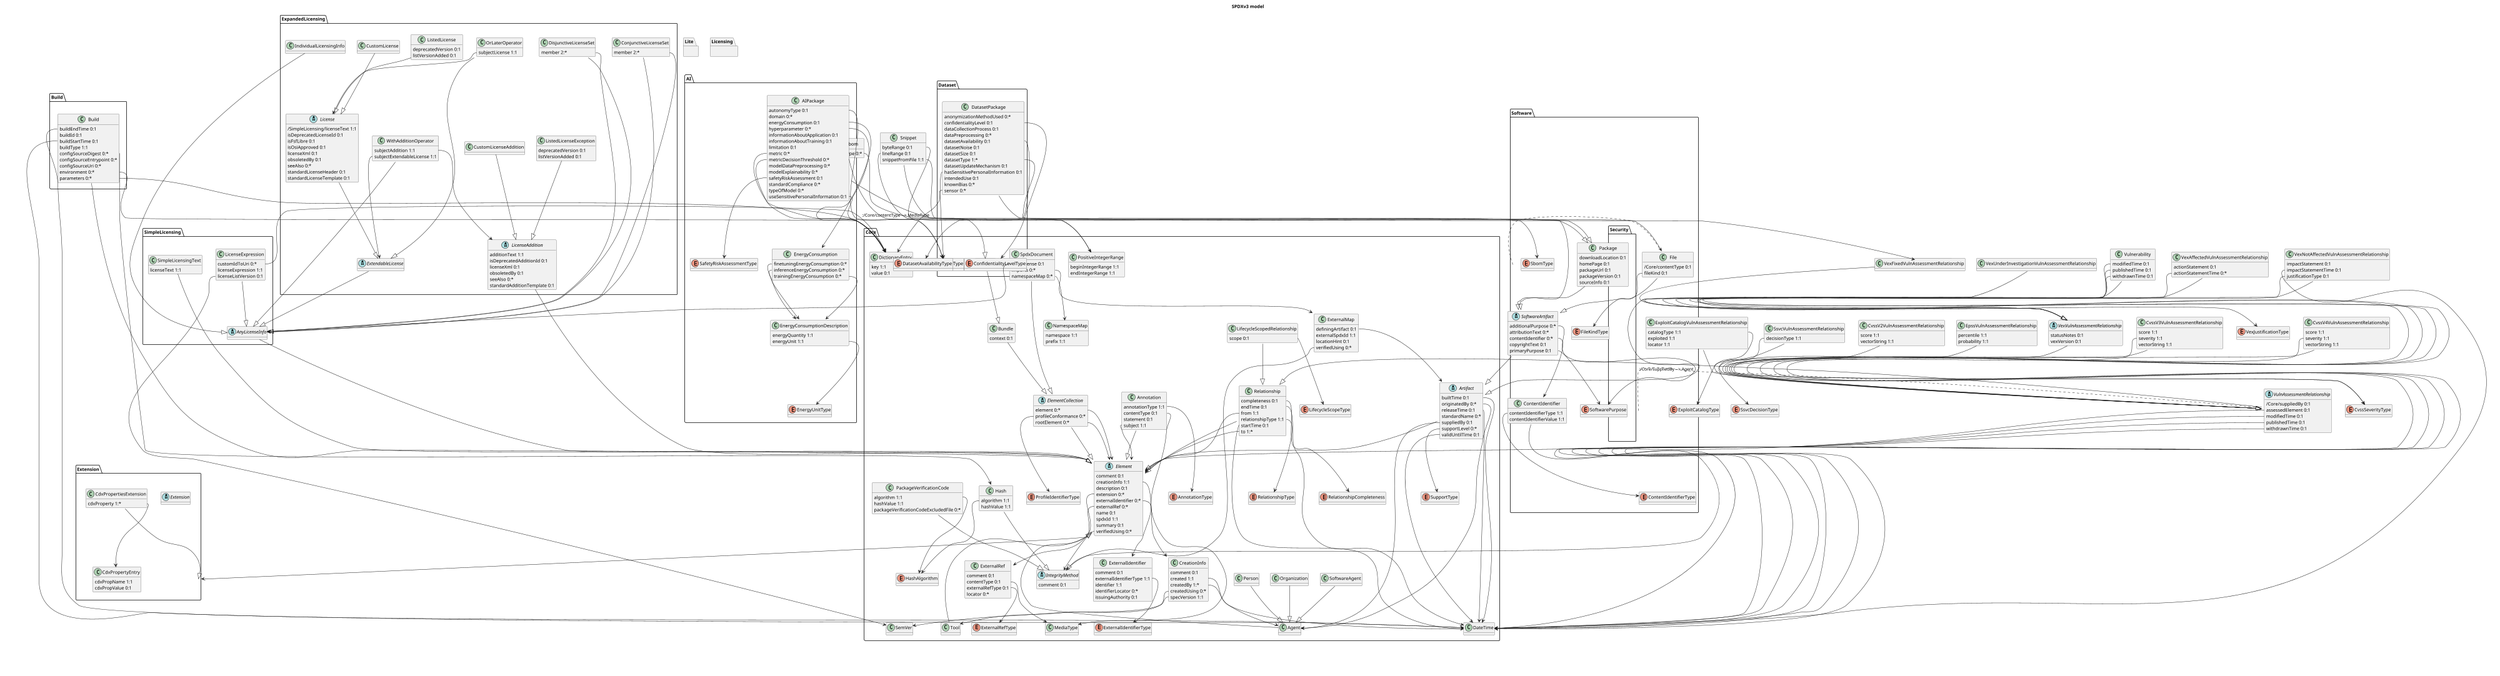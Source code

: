 
@startuml
'Automatically generated by spec-parser v2.3.0 on 2024-08-05T09:25:56.139225+00:00

title SPDXv3 model
scale 4000*4000
hide methods
skinparam packageStyle folder

package SimpleLicensing {
}
package Core {
}
package Lite {
}
package Build {
}
package ExpandedLicensing {
}
package Extension {
}
package Software {
}
package AI {
}
package Licensing {
}
package Dataset {
}
package Security {
}
class SimpleLicensing.SimpleLicensingText {
	licenseText 1:1
}
abstract SimpleLicensing.AnyLicenseInfo {
}
class SimpleLicensing.LicenseExpression {
	customIdToUri 0:*
	licenseExpression 1:1
	licenseListVersion 0:1
}
class Core.DictionaryEntry {
	key 1:1
	value 0:1
}
class Core.ExternalRef {
	comment 0:1
	contentType 0:1
	externalRefType 0:1
	locator 0:*
}
class Core.LifecycleScopedRelationship {
	scope 0:1
}
class Core.Organization {
}
class Core.Person {
}
class Core.CreationInfo {
	comment 0:1
	created 1:1
	createdBy 1:*
	createdUsing 0:*
	specVersion 1:1
}
class Core.ExternalMap {
	definingArtifact 0:1
	externalSpdxId 1:1
	locationHint 0:1
	verifiedUsing 0:*
}
abstract Core.ElementCollection {
	element 0:*
	profileConformance 0:*
	rootElement 0:*
}
class Core.ExternalIdentifier {
	comment 0:1
	externalIdentifierType 1:1
	identifier 1:1
	identifierLocator 0:*
	issuingAuthority 0:1
}
class Core.Tool {
}
class Core.Hash {
	algorithm 1:1
	hashValue 1:1
}
class Core.Bundle {
	context 0:1
}
class Core.Agent {
}
class Core.Bom {
}
abstract Core.IntegrityMethod {
	comment 0:1
}
class Core.SoftwareAgent {
}
class Core.Annotation {
	annotationType 1:1
	contentType 0:1
	statement 0:1
	subject 1:1
}
abstract Core.Element {
	comment 0:1
	creationInfo 1:1
	description 0:1
	extension 0:*
	externalIdentifier 0:*
	externalRef 0:*
	name 0:1
	spdxId 1:1
	summary 0:1
	verifiedUsing 0:*
}
class Core.PositiveIntegerRange {
	beginIntegerRange 1:1
	endIntegerRange 1:1
}
class Core.NamespaceMap {
	namespace 1:1
	prefix 1:1
}
class Core.Relationship {
	completeness 0:1
	endTime 0:1
	from 1:1
	relationshipType 1:1
	startTime 0:1
	to 1:*
}
abstract Core.Artifact {
	builtTime 0:1
	originatedBy 0:*
	releaseTime 0:1
	standardName 0:*
	suppliedBy 0:1
	supportLevel 0:*
	validUntilTime 0:1
}
class Core.SpdxDocument {
	dataLicense 0:1
	imports 0:*
	namespaceMap 0:*
}
class Core.PackageVerificationCode {
	algorithm 1:1
	hashValue 1:1
	packageVerificationCodeExcludedFile 0:*
}
class Build.Build {
	buildEndTime 0:1
	buildId 0:1
	buildStartTime 0:1
	buildType 1:1
	configSourceDigest 0:*
	configSourceEntrypoint 0:*
	configSourceUri 0:*
	environment 0:*
	parameters 0:*
}
class ExpandedLicensing.ListedLicenseException {
	deprecatedVersion 0:1
	listVersionAdded 0:1
}
class ExpandedLicensing.IndividualLicensingInfo {
}
abstract ExpandedLicensing.LicenseAddition {
	additionText 1:1
	isDeprecatedAdditionId 0:1
	licenseXml 0:1
	obsoletedBy 0:1
	seeAlso 0:*
	standardAdditionTemplate 0:1
}
class ExpandedLicensing.OrLaterOperator {
	subjectLicense 1:1
}
class ExpandedLicensing.DisjunctiveLicenseSet {
	member 2:*
}
class ExpandedLicensing.ListedLicense {
	deprecatedVersion 0:1
	listVersionAdded 0:1
}
class ExpandedLicensing.WithAdditionOperator {
	subjectAddition 1:1
	subjectExtendableLicense 1:1
}
class ExpandedLicensing.CustomLicense {
}
class ExpandedLicensing.ConjunctiveLicenseSet {
	member 2:*
}
class ExpandedLicensing.CustomLicenseAddition {
}
abstract ExpandedLicensing.ExtendableLicense {
}
abstract ExpandedLicensing.License {
	/SimpleLicensing/licenseText 1:1
	isDeprecatedLicenseId 0:1
	isFsfLibre 0:1
	isOsiApproved 0:1
	licenseXml 0:1
	obsoletedBy 0:1
	seeAlso 0:*
	standardLicenseHeader 0:1
	standardLicenseTemplate 0:1
}
class Extension.CdxPropertyEntry {
	cdxPropName 1:1
	cdxPropValue 0:1
}
abstract Extension.Extension {
}
class Extension.CdxPropertiesExtension {
	cdxProperty 1:*
}
class Software.ContentIdentifier {
	contentIdentifierType 1:1
	contentIdentifierValue 1:1
}
class Software.Sbom {
	sbomType 0:*
}
class Software.Package {
	downloadLocation 0:1
	homePage 0:1
	packageUrl 0:1
	packageVersion 0:1
	sourceInfo 0:1
}
class Software.Snippet {
	byteRange 0:1
	lineRange 0:1
	snippetFromFile 1:1
}
abstract Software.SoftwareArtifact {
	additionalPurpose 0:*
	attributionText 0:*
	contentIdentifier 0:*
	copyrightText 0:1
	primaryPurpose 0:1
}
class Software.File {
	/Core/contentType 0:1
	fileKind 0:1
}
class AI.EnergyConsumptionDescription {
	energyQuantity 1:1
	energyUnit 1:1
}
class AI.AIPackage {
	autonomyType 0:1
	domain 0:*
	energyConsumption 0:1
	hyperparameter 0:*
	informationAboutApplication 0:1
	informationAboutTraining 0:1
	limitation 0:1
	metric 0:*
	metricDecisionThreshold 0:*
	modelDataPreprocessing 0:*
	modelExplainability 0:*
	safetyRiskAssessment 0:1
	standardCompliance 0:*
	typeOfModel 0:*
	useSensitivePersonalInformation 0:1
}
class AI.EnergyConsumption {
	finetuningEnergyConsumption 0:*
	inferenceEnergyConsumption 0:*
	trainingEnergyConsumption 0:*
}
class Dataset.DatasetPackage {
	anonymizationMethodUsed 0:*
	confidentialityLevel 0:1
	dataCollectionProcess 0:1
	dataPreprocessing 0:*
	datasetAvailability 0:1
	datasetNoise 0:1
	datasetSize 0:1
	datasetType 1:*
	datasetUpdateMechanism 0:1
	hasSensitivePersonalInformation 0:1
	intendedUse 0:1
	knownBias 0:*
	sensor 0:*
}
class Security.Vulnerability {
	modifiedTime 0:1
	publishedTime 0:1
	withdrawnTime 0:1
}
class Security.CvssV4VulnAssessmentRelationship {
	score 1:1
	severity 1:1
	vectorString 1:1
}
class Security.CvssV3VulnAssessmentRelationship {
	score 1:1
	severity 1:1
	vectorString 1:1
}
class Security.VexFixedVulnAssessmentRelationship {
}
class Security.VexAffectedVulnAssessmentRelationship {
	actionStatement 0:1
	actionStatementTime 0:*
}
class Security.VexNotAffectedVulnAssessmentRelationship {
	impactStatement 0:1
	impactStatementTime 0:1
	justificationType 0:1
}
class Security.EpssVulnAssessmentRelationship {
	percentile 1:1
	probability 1:1
}
class Security.CvssV2VulnAssessmentRelationship {
	score 1:1
	vectorString 1:1
}
abstract Security.VexVulnAssessmentRelationship {
	statusNotes 0:1
	vexVersion 0:1
}
abstract Security.VulnAssessmentRelationship {
	/Core/suppliedBy 0:1
	assessedElement 0:1
	modifiedTime 0:1
	publishedTime 0:1
	withdrawnTime 0:1
}
class Security.SsvcVulnAssessmentRelationship {
	decisionType 1:1
}
class Security.VexUnderInvestigationVulnAssessmentRelationship {
}
class Security.ExploitCatalogVulnAssessmentRelationship {
	catalogType 1:1
	exploited 1:1
	locator 1:1
}
enum Core.RelationshipCompleteness {
}
enum Core.ExternalRefType {
}
enum Core.HashAlgorithm {
}
enum Core.PresenceType {
}
enum Core.ExternalIdentifierType {
}
enum Core.AnnotationType {
}
enum Core.SupportType {
}
enum Core.LifecycleScopeType {
}
enum Core.RelationshipType {
}
enum Core.ProfileIdentifierType {
}
enum Software.SoftwarePurpose {
}
enum Software.SbomType {
}
enum Software.ContentIdentifierType {
}
enum Software.FileKindType {
}
enum AI.SafetyRiskAssessmentType {
}
enum AI.EnergyUnitType {
}
enum Dataset.DatasetType {
}
enum Dataset.DatasetAvailabilityType {
}
enum Dataset.ConfidentialityLevelType {
}
enum Security.CvssSeverityType {
}
enum Security.SsvcDecisionType {
}
enum Security.ExploitCatalogType {
}
enum Security.VexJustificationType {
}
class Core.DateTime {
}
class Core.SemVer {
}
class Core.MediaType {
}
SimpleLicensing.SimpleLicensingText --|> Element
SimpleLicensing.AnyLicenseInfo --|> Element
SimpleLicensing.LicenseExpression --|> AnyLicenseInfo
Core.LifecycleScopedRelationship --|> Relationship
Core.Organization --|> Agent
Core.Person --|> Agent
Core.ElementCollection --|> Element
Core.Tool --|> Element
Core.Hash --|> IntegrityMethod
Core.Bundle --|> ElementCollection
Core.Agent --|> Element
Core.Bom --|> Bundle
Core.SoftwareAgent --|> Agent
Core.Annotation --|> Element
Core.Relationship --|> Element
Core.Artifact --|> Element
Core.SpdxDocument --|> ElementCollection
Core.PackageVerificationCode --|> IntegrityMethod
Build.Build --|> Element
ExpandedLicensing.ListedLicenseException --|> LicenseAddition
ExpandedLicensing.IndividualLicensingInfo --|> AnyLicenseInfo
ExpandedLicensing.LicenseAddition --|> Element
ExpandedLicensing.OrLaterOperator --|> ExtendableLicense
ExpandedLicensing.DisjunctiveLicenseSet --|> AnyLicenseInfo
ExpandedLicensing.ListedLicense --|> License
ExpandedLicensing.WithAdditionOperator --|> AnyLicenseInfo
ExpandedLicensing.CustomLicense --|> License
ExpandedLicensing.ConjunctiveLicenseSet --|> AnyLicenseInfo
ExpandedLicensing.CustomLicenseAddition --|> LicenseAddition
ExpandedLicensing.ExtendableLicense --|> AnyLicenseInfo
ExpandedLicensing.License --|> ExtendableLicense
Extension.CdxPropertiesExtension --|> Extension
Software.ContentIdentifier --|> IntegrityMethod
Software.Sbom --|> Bom
Software.Package --|> SoftwareArtifact
Software.Snippet --|> SoftwareArtifact
Software.SoftwareArtifact --|> Artifact
Software.File --|> SoftwareArtifact
AI.AIPackage --|> Package
Dataset.DatasetPackage --|> Package
Security.Vulnerability --|> Artifact
Security.CvssV4VulnAssessmentRelationship --|> VulnAssessmentRelationship
Security.CvssV3VulnAssessmentRelationship --|> VulnAssessmentRelationship
Security.VexFixedVulnAssessmentRelationship --|> VexVulnAssessmentRelationship
Security.VexAffectedVulnAssessmentRelationship --|> VexVulnAssessmentRelationship
Security.VexNotAffectedVulnAssessmentRelationship --|> VexVulnAssessmentRelationship
Security.EpssVulnAssessmentRelationship --|> VulnAssessmentRelationship
Security.CvssV2VulnAssessmentRelationship --|> VulnAssessmentRelationship
Security.VexVulnAssessmentRelationship --|> VulnAssessmentRelationship
Security.VulnAssessmentRelationship --|> Relationship
Security.SsvcVulnAssessmentRelationship --|> VulnAssessmentRelationship
Security.VexUnderInvestigationVulnAssessmentRelationship --|> VexVulnAssessmentRelationship
Security.ExploitCatalogVulnAssessmentRelationship --|> VulnAssessmentRelationship
SimpleLicensing.LicenseExpression::customIdToUri --> DictionaryEntry
SimpleLicensing.LicenseExpression::licenseListVersion --> SemVer
Core.ExternalRef::contentType --> MediaType
Core.ExternalRef::externalRefType --> ExternalRefType
Core.LifecycleScopedRelationship::scope --> LifecycleScopeType
Core.CreationInfo::created --> DateTime
Core.CreationInfo::createdBy --> Agent
Core.CreationInfo::createdUsing --> Tool
Core.CreationInfo::specVersion --> SemVer
Core.ExternalMap::definingArtifact --> Artifact
Core.ExternalMap::verifiedUsing --> IntegrityMethod
Core.ElementCollection::element --> Element
Core.ElementCollection::profileConformance --> ProfileIdentifierType
Core.ElementCollection::rootElement --> Element
Core.ExternalIdentifier::externalIdentifierType --> ExternalIdentifierType
Core.Hash::algorithm --> HashAlgorithm
Core.Annotation::annotationType --> AnnotationType
Core.Annotation::contentType --> MediaType
Core.Annotation::subject --> Element
Core.Element::creationInfo --> CreationInfo
Core.Element::extension --> Extension
Core.Element::externalIdentifier --> ExternalIdentifier
Core.Element::externalRef --> ExternalRef
Core.Element::verifiedUsing --> IntegrityMethod
Core.Relationship::completeness --> RelationshipCompleteness
Core.Relationship::endTime --> DateTime
Core.Relationship::from --> Element
Core.Relationship::relationshipType --> RelationshipType
Core.Relationship::startTime --> DateTime
Core.Relationship::to --> Element
Core.Artifact::builtTime --> DateTime
Core.Artifact::originatedBy --> Agent
Core.Artifact::releaseTime --> DateTime
Core.Artifact::suppliedBy --> Agent
Core.Artifact::supportLevel --> SupportType
Core.Artifact::validUntilTime --> DateTime
Core.SpdxDocument::dataLicense --> AnyLicenseInfo
Core.SpdxDocument::imports --> ExternalMap
Core.SpdxDocument::namespaceMap --> NamespaceMap
Core.PackageVerificationCode::algorithm --> HashAlgorithm
Build.Build::buildEndTime --> DateTime
Build.Build::buildStartTime --> DateTime
Build.Build::configSourceDigest --> Hash
Build.Build::environment --> DictionaryEntry
Build.Build::parameters --> DictionaryEntry
ExpandedLicensing.OrLaterOperator::subjectLicense --> License
ExpandedLicensing.DisjunctiveLicenseSet::member --> AnyLicenseInfo
ExpandedLicensing.WithAdditionOperator::subjectAddition --> LicenseAddition
ExpandedLicensing.WithAdditionOperator::subjectExtendableLicense --> ExtendableLicense
ExpandedLicensing.ConjunctiveLicenseSet::member --> AnyLicenseInfo
Extension.CdxPropertiesExtension::cdxProperty --> CdxPropertyEntry
Software.ContentIdentifier::contentIdentifierType --> ContentIdentifierType
Software.Sbom::sbomType --> SbomType
Software.Snippet::byteRange --> PositiveIntegerRange
Software.Snippet::lineRange --> PositiveIntegerRange
Software.Snippet::snippetFromFile --> File
Software.SoftwareArtifact::additionalPurpose --> SoftwarePurpose
Software.SoftwareArtifact::contentIdentifier --> ContentIdentifier
Software.SoftwareArtifact::primaryPurpose --> SoftwarePurpose
Software.File::/Core/contentType --> MediaType
Software.File::fileKind --> FileKindType
AI.EnergyConsumptionDescription::energyUnit --> EnergyUnitType
AI.AIPackage::autonomyType --> PresenceType
AI.AIPackage::energyConsumption --> EnergyConsumption
AI.AIPackage::hyperparameter --> DictionaryEntry
AI.AIPackage::metric --> DictionaryEntry
AI.AIPackage::metricDecisionThreshold --> DictionaryEntry
AI.AIPackage::safetyRiskAssessment --> SafetyRiskAssessmentType
AI.AIPackage::useSensitivePersonalInformation --> PresenceType
AI.EnergyConsumption::finetuningEnergyConsumption --> EnergyConsumptionDescription
AI.EnergyConsumption::inferenceEnergyConsumption --> EnergyConsumptionDescription
AI.EnergyConsumption::trainingEnergyConsumption --> EnergyConsumptionDescription
Dataset.DatasetPackage::confidentialityLevel --> ConfidentialityLevelType
Dataset.DatasetPackage::datasetAvailability --> DatasetAvailabilityType
Dataset.DatasetPackage::datasetType --> DatasetType
Dataset.DatasetPackage::hasSensitivePersonalInformation --> PresenceType
Dataset.DatasetPackage::sensor --> DictionaryEntry
Security.Vulnerability::modifiedTime --> DateTime
Security.Vulnerability::publishedTime --> DateTime
Security.Vulnerability::withdrawnTime --> DateTime
Security.CvssV4VulnAssessmentRelationship::severity --> CvssSeverityType
Security.CvssV3VulnAssessmentRelationship::severity --> CvssSeverityType
Security.VexAffectedVulnAssessmentRelationship::actionStatementTime --> DateTime
Security.VexNotAffectedVulnAssessmentRelationship::impactStatementTime --> DateTime
Security.VexNotAffectedVulnAssessmentRelationship::justificationType --> VexJustificationType
Security.VulnAssessmentRelationship::/Core/suppliedBy --> Agent
Security.VulnAssessmentRelationship::assessedElement --> Element
Security.VulnAssessmentRelationship::modifiedTime --> DateTime
Security.VulnAssessmentRelationship::publishedTime --> DateTime
Security.VulnAssessmentRelationship::withdrawnTime --> DateTime
Security.SsvcVulnAssessmentRelationship::decisionType --> SsvcDecisionType
Security.ExploitCatalogVulnAssessmentRelationship::catalogType --> ExploitCatalogType

@enduml
